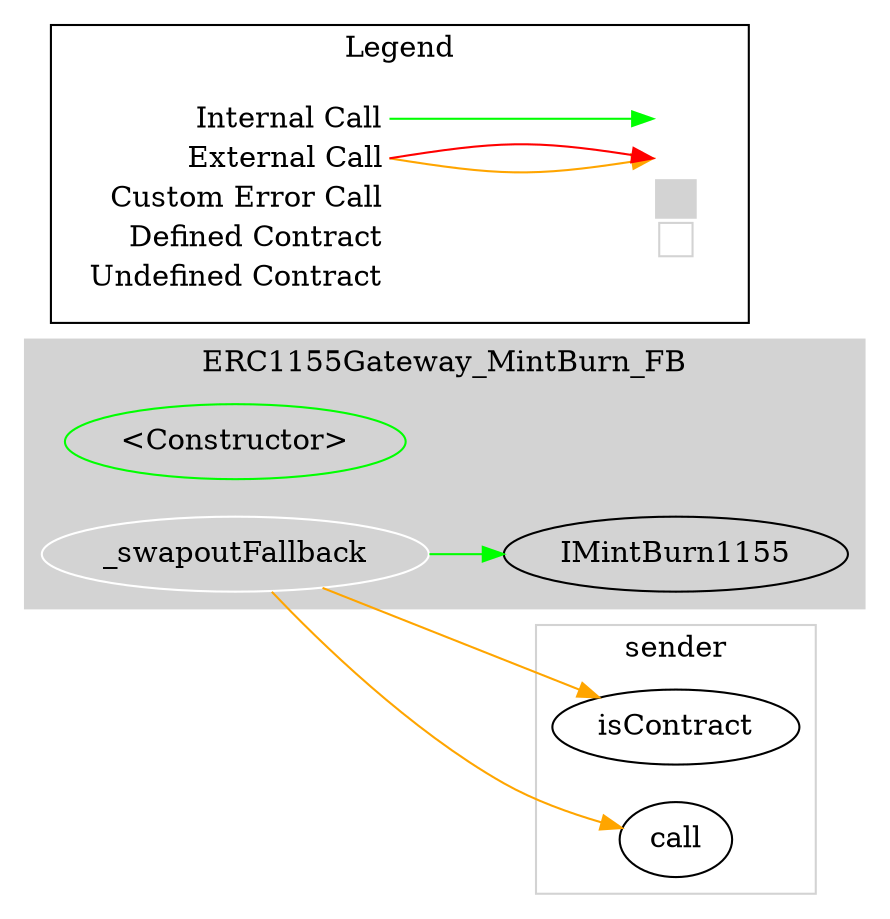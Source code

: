 digraph G {
  graph [ ratio = "auto", page = "100", compound =true ];
subgraph "clusterERC1155Gateway_MintBurn_FB" {
  graph [ label = "ERC1155Gateway_MintBurn_FB", color = "lightgray", style = "filled", bgcolor = "lightgray" ];
  "ERC1155Gateway_MintBurn_FB.<Constructor>" [ label = "<Constructor>", color = "green" ];
  "ERC1155Gateway_MintBurn_FB._swapoutFallback" [ label = "_swapoutFallback", color = "white" ];
  "ERC1155Gateway_MintBurn_FB.IMintBurn1155" [ label = "IMintBurn1155" ];
}

subgraph "clustersender" {
  graph [ label = "sender", color = "lightgray" ];
  "sender.isContract" [ label = "isContract" ];
  "sender.call" [ label = "call" ];
}

  "ERC1155Gateway_MintBurn_FB._swapoutFallback";
  "ERC1155Gateway_MintBurn_FB.IMintBurn1155";
  "sender.isContract";
  "sender.call";
  "ERC1155Gateway_MintBurn_FB._swapoutFallback" -> "ERC1155Gateway_MintBurn_FB.IMintBurn1155" [ color = "green" ];
  "ERC1155Gateway_MintBurn_FB._swapoutFallback" -> "sender.isContract" [ color = "orange" ];
  "ERC1155Gateway_MintBurn_FB._swapoutFallback" -> "sender.call" [ color = "orange" ];


rankdir=LR
node [shape=plaintext]
subgraph cluster_01 { 
label = "Legend";
key [label=<<table border="0" cellpadding="2" cellspacing="0" cellborder="0">
  <tr><td align="right" port="i1">Internal Call</td></tr>
  <tr><td align="right" port="i2">External Call</td></tr>
  <tr><td align="right" port="i2">Custom Error Call</td></tr>
  <tr><td align="right" port="i3">Defined Contract</td></tr>
  <tr><td align="right" port="i4">Undefined Contract</td></tr>
  </table>>]
key2 [label=<<table border="0" cellpadding="2" cellspacing="0" cellborder="0">
  <tr><td port="i1">&nbsp;&nbsp;&nbsp;</td></tr>
  <tr><td port="i2">&nbsp;&nbsp;&nbsp;</td></tr>
  <tr><td port="i3" bgcolor="lightgray">&nbsp;&nbsp;&nbsp;</td></tr>
  <tr><td port="i4">
    <table border="1" cellborder="0" cellspacing="0" cellpadding="7" color="lightgray">
      <tr>
       <td></td>
      </tr>
     </table>
  </td></tr>
  </table>>]
key:i1:e -> key2:i1:w [color="green"]
key:i2:e -> key2:i2:w [color="orange"]
key:i2:e -> key2:i2:w [color="red"]
}
}

